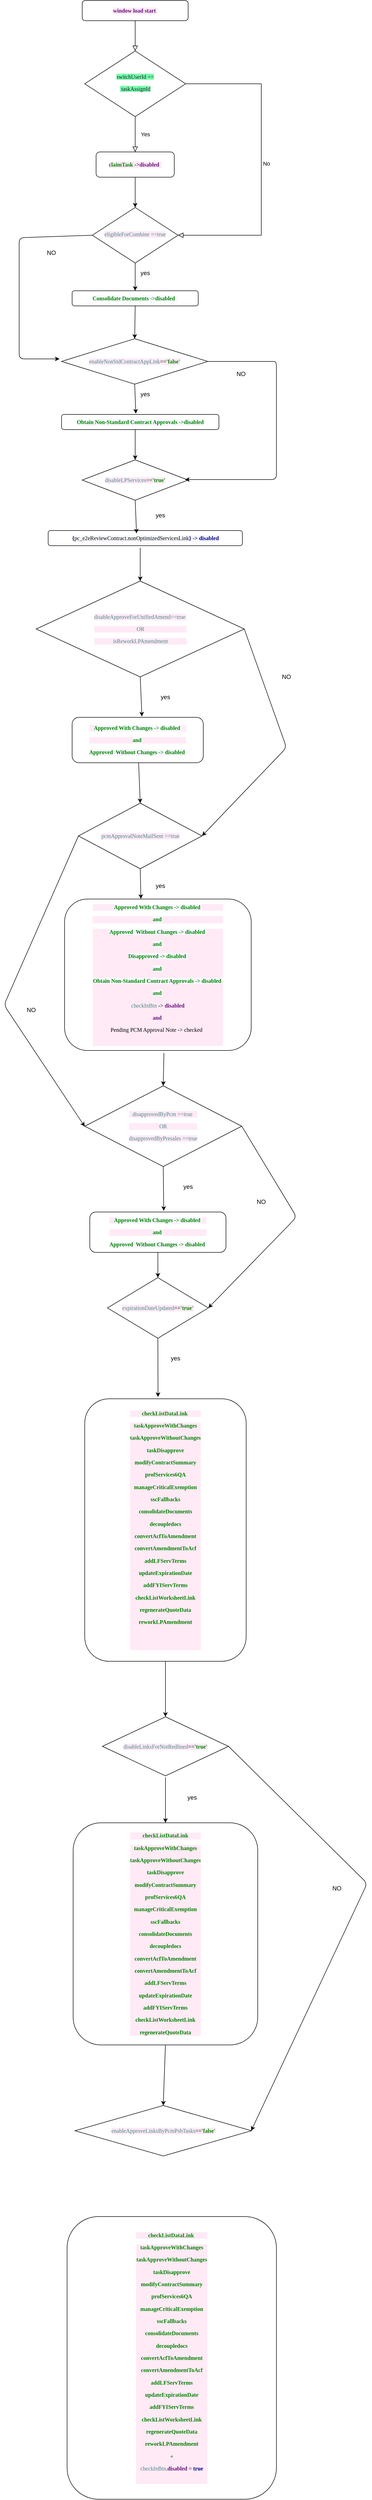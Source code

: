 <mxfile version="12.9.7" type="github">
  <diagram id="C5RBs43oDa-KdzZeNtuy" name="Page-1">
    <mxGraphModel dx="782" dy="420" grid="1" gridSize="10" guides="1" tooltips="1" connect="1" arrows="1" fold="1" page="1" pageScale="1" pageWidth="827" pageHeight="1169" math="0" shadow="0">
      <root>
        <mxCell id="WIyWlLk6GJQsqaUBKTNV-0" />
        <mxCell id="WIyWlLk6GJQsqaUBKTNV-1" parent="WIyWlLk6GJQsqaUBKTNV-0" />
        <mxCell id="WIyWlLk6GJQsqaUBKTNV-2" value="" style="rounded=0;html=1;jettySize=auto;orthogonalLoop=1;fontSize=11;endArrow=block;endFill=0;endSize=8;strokeWidth=1;shadow=0;labelBackgroundColor=none;edgeStyle=orthogonalEdgeStyle;" parent="WIyWlLk6GJQsqaUBKTNV-1" source="WIyWlLk6GJQsqaUBKTNV-3" target="WIyWlLk6GJQsqaUBKTNV-6" edge="1">
          <mxGeometry relative="1" as="geometry" />
        </mxCell>
        <mxCell id="WIyWlLk6GJQsqaUBKTNV-3" value="&lt;pre style=&quot;font-family: &amp;#34;consolas&amp;#34; ; font-size: 8.3pt&quot;&gt;&lt;pre style=&quot;background-color: rgb(255 , 234 , 246) ; font-family: &amp;#34;consolas&amp;#34; ; font-size: 8.3pt&quot;&gt;&lt;font color=&quot;#660e7a&quot;&gt;&lt;b&gt;window load start &lt;/b&gt;&lt;/font&gt;&lt;/pre&gt;&lt;/pre&gt;" style="rounded=1;whiteSpace=wrap;html=1;fontSize=12;glass=0;strokeWidth=1;shadow=0;" parent="WIyWlLk6GJQsqaUBKTNV-1" vertex="1">
          <mxGeometry x="165" y="10" width="210" height="40" as="geometry" />
        </mxCell>
        <mxCell id="WIyWlLk6GJQsqaUBKTNV-4" value="Yes" style="rounded=0;html=1;jettySize=auto;orthogonalLoop=1;fontSize=11;endArrow=block;endFill=0;endSize=8;strokeWidth=1;shadow=0;labelBackgroundColor=none;edgeStyle=orthogonalEdgeStyle;entryX=0.5;entryY=0;entryDx=0;entryDy=0;" parent="WIyWlLk6GJQsqaUBKTNV-1" source="WIyWlLk6GJQsqaUBKTNV-6" target="WIyWlLk6GJQsqaUBKTNV-12" edge="1">
          <mxGeometry y="20" relative="1" as="geometry">
            <mxPoint as="offset" />
          </mxGeometry>
        </mxCell>
        <mxCell id="WIyWlLk6GJQsqaUBKTNV-5" value="No" style="edgeStyle=orthogonalEdgeStyle;rounded=0;html=1;jettySize=auto;orthogonalLoop=1;fontSize=11;endArrow=block;endFill=0;endSize=8;strokeWidth=1;shadow=0;labelBackgroundColor=none;entryX=1;entryY=0.5;entryDx=0;entryDy=0;" parent="WIyWlLk6GJQsqaUBKTNV-1" source="WIyWlLk6GJQsqaUBKTNV-6" target="WIyWlLk6GJQsqaUBKTNV-10" edge="1">
          <mxGeometry y="10" relative="1" as="geometry">
            <mxPoint as="offset" />
            <mxPoint x="450" y="440" as="targetPoint" />
            <Array as="points">
              <mxPoint x="520" y="175" />
              <mxPoint x="520" y="475" />
            </Array>
          </mxGeometry>
        </mxCell>
        <mxCell id="WIyWlLk6GJQsqaUBKTNV-6" value="&lt;pre style=&quot;font-family: &amp;#34;consolas&amp;#34; ; font-size: 8.3pt&quot;&gt;&lt;pre style=&quot;font-family: &amp;#34;consolas&amp;#34; ; font-size: 8.3pt&quot;&gt;&lt;span style=&quot;background-color: rgb(120 , 255 , 174)&quot;&gt;&lt;font color=&quot;#121212&quot;&gt;switchUserId ==&lt;/font&gt;&lt;/span&gt;&lt;/pre&gt;&lt;pre style=&quot;font-family: &amp;#34;consolas&amp;#34; ; font-size: 8.3pt&quot;&gt;&lt;span style=&quot;background-color: rgb(120 , 255 , 174)&quot;&gt;&lt;font color=&quot;#121212&quot;&gt; taskAssignId&lt;/font&gt;&lt;/span&gt;&lt;/pre&gt;&lt;/pre&gt;" style="rhombus;whiteSpace=wrap;html=1;shadow=0;fontFamily=Helvetica;fontSize=12;align=center;strokeWidth=1;spacing=6;spacingTop=-4;" parent="WIyWlLk6GJQsqaUBKTNV-1" vertex="1">
          <mxGeometry x="170" y="110" width="200" height="130" as="geometry" />
        </mxCell>
        <mxCell id="WIyWlLk6GJQsqaUBKTNV-10" value="&lt;pre style=&quot;background-color: rgb(255 , 234 , 246) ; font-family: &amp;#34;consolas&amp;#34; ; font-size: 8.3pt&quot;&gt;&lt;span style=&quot;color: #458383&quot;&gt;eligibleForCombine ==true&lt;/span&gt;&lt;/pre&gt;" style="rhombus;whiteSpace=wrap;html=1;shadow=0;fontFamily=Helvetica;fontSize=12;align=center;strokeWidth=1;spacing=6;spacingTop=-4;" parent="WIyWlLk6GJQsqaUBKTNV-1" vertex="1">
          <mxGeometry x="185" y="420" width="170" height="110" as="geometry" />
        </mxCell>
        <mxCell id="WIyWlLk6GJQsqaUBKTNV-11" value="&lt;pre style=&quot;background-color: rgb(255 , 234 , 246) ; font-family: &amp;#34;consolas&amp;#34; ; font-size: 8.3pt&quot;&gt;&lt;span style=&quot;color: #008000 ; background-color: #f7faff ; font-weight: bold&quot;&gt;Consolidate Documents -&amp;gt;disabled  &lt;/span&gt;&lt;/pre&gt;" style="rounded=1;whiteSpace=wrap;html=1;fontSize=12;glass=0;strokeWidth=1;shadow=0;" parent="WIyWlLk6GJQsqaUBKTNV-1" vertex="1">
          <mxGeometry x="145" y="585" width="250" height="30" as="geometry" />
        </mxCell>
        <mxCell id="WIyWlLk6GJQsqaUBKTNV-12" value="&lt;pre style=&quot;background-color: rgb(255 , 234 , 246) ; font-family: &amp;#34;consolas&amp;#34; ; font-size: 8.3pt&quot;&gt;&lt;span style=&quot;color: #008000 ; font-weight: bold&quot;&gt;claimTask&lt;/span&gt; -&amp;gt;&lt;span style=&quot;color: #660e7a ; font-weight: bold&quot;&gt;disabled  &lt;/span&gt;&lt;/pre&gt;" style="rounded=1;whiteSpace=wrap;html=1;fontSize=12;glass=0;strokeWidth=1;shadow=0;" parent="WIyWlLk6GJQsqaUBKTNV-1" vertex="1">
          <mxGeometry x="192.5" y="310" width="155" height="50" as="geometry" />
        </mxCell>
        <mxCell id="CH6t3w1Jz2HbYPV2xJsC-0" value="" style="endArrow=classic;html=1;exitX=0.5;exitY=1;exitDx=0;exitDy=0;" parent="WIyWlLk6GJQsqaUBKTNV-1" source="WIyWlLk6GJQsqaUBKTNV-12" target="WIyWlLk6GJQsqaUBKTNV-10" edge="1">
          <mxGeometry width="50" height="50" relative="1" as="geometry">
            <mxPoint x="370" y="290" as="sourcePoint" />
            <mxPoint x="420" y="240" as="targetPoint" />
          </mxGeometry>
        </mxCell>
        <mxCell id="CH6t3w1Jz2HbYPV2xJsC-6" value="" style="endArrow=classic;html=1;exitX=0.5;exitY=1;exitDx=0;exitDy=0;entryX=0.5;entryY=0;entryDx=0;entryDy=0;" parent="WIyWlLk6GJQsqaUBKTNV-1" source="WIyWlLk6GJQsqaUBKTNV-10" target="WIyWlLk6GJQsqaUBKTNV-11" edge="1">
          <mxGeometry width="50" height="50" relative="1" as="geometry">
            <mxPoint x="370" y="590" as="sourcePoint" />
            <mxPoint x="280" y="580" as="targetPoint" />
          </mxGeometry>
        </mxCell>
        <mxCell id="CH6t3w1Jz2HbYPV2xJsC-7" value="yes" style="text;html=1;strokeColor=none;fillColor=none;align=center;verticalAlign=middle;whiteSpace=wrap;rounded=0;" parent="WIyWlLk6GJQsqaUBKTNV-1" vertex="1">
          <mxGeometry x="270" y="540" width="40" height="20" as="geometry" />
        </mxCell>
        <mxCell id="CH6t3w1Jz2HbYPV2xJsC-8" value="&lt;pre style=&quot;background-color: rgb(255 , 234 , 246) ; font-family: &amp;#34;consolas&amp;#34; ; font-size: 8.3pt&quot;&gt;&lt;span style=&quot;color: #458383&quot;&gt;enableNonStdContractAppLink&lt;/span&gt;==&lt;span style=&quot;color: #008000 ; font-weight: bold&quot;&gt;&#39;false&#39;&lt;/span&gt;&lt;/pre&gt;" style="rhombus;whiteSpace=wrap;html=1;" parent="WIyWlLk6GJQsqaUBKTNV-1" vertex="1">
          <mxGeometry x="124" y="680" width="290" height="90" as="geometry" />
        </mxCell>
        <mxCell id="CH6t3w1Jz2HbYPV2xJsC-10" value="" style="endArrow=classic;html=1;entryX=0.5;entryY=0;entryDx=0;entryDy=0;exitX=0.5;exitY=1;exitDx=0;exitDy=0;" parent="WIyWlLk6GJQsqaUBKTNV-1" source="WIyWlLk6GJQsqaUBKTNV-11" target="CH6t3w1Jz2HbYPV2xJsC-8" edge="1">
          <mxGeometry width="50" height="50" relative="1" as="geometry">
            <mxPoint x="280" y="620" as="sourcePoint" />
            <mxPoint x="420" y="540" as="targetPoint" />
          </mxGeometry>
        </mxCell>
        <mxCell id="CH6t3w1Jz2HbYPV2xJsC-11" value="" style="endArrow=classic;html=1;exitX=0;exitY=0.5;exitDx=0;exitDy=0;" parent="WIyWlLk6GJQsqaUBKTNV-1" source="WIyWlLk6GJQsqaUBKTNV-10" edge="1">
          <mxGeometry width="50" height="50" relative="1" as="geometry">
            <mxPoint x="370" y="590" as="sourcePoint" />
            <mxPoint x="120" y="720" as="targetPoint" />
            <Array as="points">
              <mxPoint x="40" y="480" />
              <mxPoint x="40" y="560" />
              <mxPoint x="40" y="720" />
            </Array>
          </mxGeometry>
        </mxCell>
        <mxCell id="CH6t3w1Jz2HbYPV2xJsC-14" value="NO" style="text;html=1;strokeColor=none;fillColor=none;align=center;verticalAlign=middle;whiteSpace=wrap;rounded=0;" parent="WIyWlLk6GJQsqaUBKTNV-1" vertex="1">
          <mxGeometry x="84" y="500" width="40" height="20" as="geometry" />
        </mxCell>
        <mxCell id="CH6t3w1Jz2HbYPV2xJsC-17" value="" style="endArrow=classic;html=1;exitX=0.5;exitY=1;exitDx=0;exitDy=0;entryX=0.472;entryY=-0.056;entryDx=0;entryDy=0;entryPerimeter=0;" parent="WIyWlLk6GJQsqaUBKTNV-1" source="CH6t3w1Jz2HbYPV2xJsC-8" target="CH6t3w1Jz2HbYPV2xJsC-16" edge="1">
          <mxGeometry width="50" height="50" relative="1" as="geometry">
            <mxPoint x="190" y="790" as="sourcePoint" />
            <mxPoint x="240" y="740" as="targetPoint" />
          </mxGeometry>
        </mxCell>
        <mxCell id="CH6t3w1Jz2HbYPV2xJsC-18" value="yes" style="text;html=1;strokeColor=none;fillColor=none;align=center;verticalAlign=middle;whiteSpace=wrap;rounded=0;" parent="WIyWlLk6GJQsqaUBKTNV-1" vertex="1">
          <mxGeometry x="270" y="780" width="40" height="20" as="geometry" />
        </mxCell>
        <mxCell id="CH6t3w1Jz2HbYPV2xJsC-19" value="&lt;pre style=&quot;background-color: rgb(255 , 234 , 246) ; font-family: &amp;#34;consolas&amp;#34; ; font-size: 8.3pt&quot;&gt;&lt;pre style=&quot;font-family: &amp;#34;consolas&amp;#34; ; font-size: 8.3pt&quot;&gt;&lt;span style=&quot;color: #458383&quot;&gt;disableLPServices&lt;/span&gt;==&lt;span style=&quot;color: #008000 ; font-weight: bold&quot;&gt;&#39;true&#39;&lt;/span&gt;&lt;/pre&gt;&lt;/pre&gt;" style="rhombus;whiteSpace=wrap;html=1;" parent="WIyWlLk6GJQsqaUBKTNV-1" vertex="1">
          <mxGeometry x="165" y="920" width="210" height="80" as="geometry" />
        </mxCell>
        <mxCell id="CH6t3w1Jz2HbYPV2xJsC-20" value="" style="endArrow=classic;html=1;entryX=0.5;entryY=0;entryDx=0;entryDy=0;" parent="WIyWlLk6GJQsqaUBKTNV-1" target="CH6t3w1Jz2HbYPV2xJsC-19" edge="1">
          <mxGeometry width="50" height="50" relative="1" as="geometry">
            <mxPoint x="270" y="850" as="sourcePoint" />
            <mxPoint x="240" y="840" as="targetPoint" />
          </mxGeometry>
        </mxCell>
        <mxCell id="CH6t3w1Jz2HbYPV2xJsC-16" value="&lt;pre style=&quot;background-color: rgb(255 , 234 , 246) ; font-family: &amp;#34;consolas&amp;#34; ; font-size: 8.3pt&quot;&gt;&lt;span style=&quot;color: #008000 ; background-color: #f7faff ; font-weight: bold&quot;&gt;Obtain Non-Standard Contract Approvals -&amp;gt;disabled&lt;/span&gt;&lt;/pre&gt;" style="rounded=1;whiteSpace=wrap;html=1;" parent="WIyWlLk6GJQsqaUBKTNV-1" vertex="1">
          <mxGeometry x="124" y="830" width="312" height="30" as="geometry" />
        </mxCell>
        <mxCell id="CH6t3w1Jz2HbYPV2xJsC-22" value="" style="endArrow=classic;html=1;exitX=1;exitY=0.5;exitDx=0;exitDy=0;entryX=0.97;entryY=0.487;entryDx=0;entryDy=0;entryPerimeter=0;" parent="WIyWlLk6GJQsqaUBKTNV-1" source="CH6t3w1Jz2HbYPV2xJsC-8" target="CH6t3w1Jz2HbYPV2xJsC-19" edge="1">
          <mxGeometry width="50" height="50" relative="1" as="geometry">
            <mxPoint x="414" y="725" as="sourcePoint" />
            <mxPoint x="380" y="960" as="targetPoint" />
            <Array as="points">
              <mxPoint x="530" y="725" />
              <mxPoint x="550" y="725" />
              <mxPoint x="550" y="959" />
            </Array>
          </mxGeometry>
        </mxCell>
        <mxCell id="CH6t3w1Jz2HbYPV2xJsC-23" value="NO" style="text;html=1;strokeColor=none;fillColor=none;align=center;verticalAlign=middle;whiteSpace=wrap;rounded=0;" parent="WIyWlLk6GJQsqaUBKTNV-1" vertex="1">
          <mxGeometry x="460" y="740" width="40" height="20" as="geometry" />
        </mxCell>
        <mxCell id="CH6t3w1Jz2HbYPV2xJsC-24" value="&lt;pre style=&quot;background-color: rgb(255 , 234 , 246) ; font-family: &amp;#34;consolas&amp;#34; ; font-size: 8.3pt&quot;&gt;&lt;span style=&quot;color: #000080 ; background-color: #f7faff ; font-weight: bold&quot;&gt;{&lt;/span&gt;&lt;span style=&quot;background-color: #f7faff&quot;&gt;pc_e2eReviewContract.nonOptimizedServicesLink&lt;/span&gt;&lt;span style=&quot;color: #000080 ; background-color: #f7faff ; font-weight: bold&quot;&gt;} -&amp;gt; disabled&lt;/span&gt;&lt;/pre&gt;" style="rounded=1;whiteSpace=wrap;html=1;" parent="WIyWlLk6GJQsqaUBKTNV-1" vertex="1">
          <mxGeometry x="97.5" y="1060" width="385" height="30" as="geometry" />
        </mxCell>
        <mxCell id="CH6t3w1Jz2HbYPV2xJsC-25" value="" style="endArrow=classic;html=1;exitX=0.5;exitY=1;exitDx=0;exitDy=0;entryX=0.455;entryY=0.189;entryDx=0;entryDy=0;entryPerimeter=0;" parent="WIyWlLk6GJQsqaUBKTNV-1" source="CH6t3w1Jz2HbYPV2xJsC-19" target="CH6t3w1Jz2HbYPV2xJsC-24" edge="1">
          <mxGeometry width="50" height="50" relative="1" as="geometry">
            <mxPoint x="190" y="1200" as="sourcePoint" />
            <mxPoint x="240" y="1150" as="targetPoint" />
          </mxGeometry>
        </mxCell>
        <mxCell id="CH6t3w1Jz2HbYPV2xJsC-26" value="yes" style="text;html=1;strokeColor=none;fillColor=none;align=center;verticalAlign=middle;whiteSpace=wrap;rounded=0;" parent="WIyWlLk6GJQsqaUBKTNV-1" vertex="1">
          <mxGeometry x="300" y="1020" width="40" height="20" as="geometry" />
        </mxCell>
        <mxCell id="CH6t3w1Jz2HbYPV2xJsC-27" value="&lt;pre style=&quot;background-color: rgb(255 , 234 , 246) ; font-family: &amp;#34;consolas&amp;#34; ; font-size: 8.3pt&quot;&gt;&lt;span style=&quot;color: #458383&quot;&gt;disableApproveForUnifiedAmend==true &lt;/span&gt;&lt;/pre&gt;&lt;pre style=&quot;background-color: rgb(255 , 234 , 246) ; font-family: &amp;#34;consolas&amp;#34; ; font-size: 8.3pt&quot;&gt;&lt;font color=&quot;#458383&quot;&gt;OR&lt;/font&gt;&lt;/pre&gt;&lt;pre style=&quot;background-color: rgb(255 , 234 , 246) ; font-family: &amp;#34;consolas&amp;#34; ; font-size: 8.3pt&quot;&gt;&lt;pre style=&quot;font-family: &amp;#34;consolas&amp;#34; ; font-size: 8.3pt&quot;&gt;&lt;span style=&quot;color: #458383&quot;&gt;isReworkLPAmendment&lt;/span&gt;&lt;/pre&gt;&lt;/pre&gt;" style="rhombus;whiteSpace=wrap;html=1;" parent="WIyWlLk6GJQsqaUBKTNV-1" vertex="1">
          <mxGeometry x="73.75" y="1160" width="412.5" height="190" as="geometry" />
        </mxCell>
        <mxCell id="CH6t3w1Jz2HbYPV2xJsC-28" value="" style="endArrow=classic;html=1;" parent="WIyWlLk6GJQsqaUBKTNV-1" edge="1">
          <mxGeometry width="50" height="50" relative="1" as="geometry">
            <mxPoint x="280" y="1094" as="sourcePoint" />
            <mxPoint x="280" y="1160" as="targetPoint" />
          </mxGeometry>
        </mxCell>
        <mxCell id="CH6t3w1Jz2HbYPV2xJsC-29" value="&lt;pre style=&quot;background-color: rgb(255 , 234 , 246) ; font-family: &amp;#34;consolas&amp;#34; ; font-size: 8.3pt&quot;&gt;&lt;span style=&quot;color: #008000 ; background-color: #f7faff ; font-weight: bold&quot;&gt;Approved With Changes -&amp;gt; disabled &lt;/span&gt;&lt;/pre&gt;&lt;pre style=&quot;background-color: rgb(255 , 234 , 246) ; font-family: &amp;#34;consolas&amp;#34; ; font-size: 8.3pt&quot;&gt;&lt;span style=&quot;color: #008000 ; background-color: #f7faff ; font-weight: bold&quot;&gt;and &lt;/span&gt;&lt;/pre&gt;&lt;pre style=&quot;background-color: rgb(255 , 234 , 246) ; font-family: &amp;#34;consolas&amp;#34; ; font-size: 8.3pt&quot;&gt;&lt;pre style=&quot;font-family: &amp;#34;consolas&amp;#34; ; font-size: 8.3pt&quot;&gt;&lt;span style=&quot;color: #008000 ; background-color: #f7faff ; font-weight: bold&quot;&gt;Approved  Without Changes -&amp;gt; disabled &lt;/span&gt;&lt;/pre&gt;&lt;/pre&gt;" style="rounded=1;whiteSpace=wrap;html=1;" parent="WIyWlLk6GJQsqaUBKTNV-1" vertex="1">
          <mxGeometry x="145" y="1430" width="260" height="90" as="geometry" />
        </mxCell>
        <mxCell id="CH6t3w1Jz2HbYPV2xJsC-30" value="" style="endArrow=classic;html=1;exitX=0.5;exitY=1;exitDx=0;exitDy=0;entryX=0.532;entryY=-0.019;entryDx=0;entryDy=0;entryPerimeter=0;" parent="WIyWlLk6GJQsqaUBKTNV-1" source="CH6t3w1Jz2HbYPV2xJsC-27" target="CH6t3w1Jz2HbYPV2xJsC-29" edge="1">
          <mxGeometry width="50" height="50" relative="1" as="geometry">
            <mxPoint x="190" y="1430" as="sourcePoint" />
            <mxPoint x="280" y="1417" as="targetPoint" />
          </mxGeometry>
        </mxCell>
        <mxCell id="CH6t3w1Jz2HbYPV2xJsC-31" value="&lt;pre style=&quot;background-color: rgb(255 , 234 , 246) ; font-family: &amp;#34;consolas&amp;#34; ; font-size: 8.3pt&quot;&gt;&lt;span style=&quot;color: #458383&quot;&gt;pcmApprovalNoteMailSent ==true&lt;/span&gt;&lt;/pre&gt;" style="rhombus;whiteSpace=wrap;html=1;" parent="WIyWlLk6GJQsqaUBKTNV-1" vertex="1">
          <mxGeometry x="157.5" y="1600" width="245" height="130" as="geometry" />
        </mxCell>
        <mxCell id="CH6t3w1Jz2HbYPV2xJsC-34" value="" style="endArrow=classic;html=1;entryX=0.5;entryY=0;entryDx=0;entryDy=0;" parent="WIyWlLk6GJQsqaUBKTNV-1" source="CH6t3w1Jz2HbYPV2xJsC-29" target="CH6t3w1Jz2HbYPV2xJsC-31" edge="1">
          <mxGeometry width="50" height="50" relative="1" as="geometry">
            <mxPoint x="190" y="1600" as="sourcePoint" />
            <mxPoint x="240" y="1550" as="targetPoint" />
          </mxGeometry>
        </mxCell>
        <mxCell id="CH6t3w1Jz2HbYPV2xJsC-35" value="&lt;pre style=&quot;background-color: rgb(255 , 234 , 246) ; font-family: &amp;#34;consolas&amp;#34; ; font-size: 8.3pt&quot;&gt;&lt;span style=&quot;color: rgb(0 , 128 , 0) ; background-color: rgb(247 , 250 , 255) ; font-weight: bold&quot;&gt;Approved With Changes -&amp;gt; disabled &lt;/span&gt;&lt;/pre&gt;&lt;pre style=&quot;background-color: rgb(255 , 234 , 246) ; font-family: &amp;#34;consolas&amp;#34; ; font-size: 8.3pt&quot;&gt;&lt;span style=&quot;color: rgb(0 , 128 , 0) ; background-color: rgb(247 , 250 , 255) ; font-weight: bold&quot;&gt;and &lt;/span&gt;&lt;/pre&gt;&lt;pre style=&quot;background-color: rgb(255 , 234 , 246) ; font-family: &amp;#34;consolas&amp;#34; ; font-size: 8.3pt&quot;&gt;&lt;pre style=&quot;font-family: &amp;#34;consolas&amp;#34; ; font-size: 8.3pt&quot;&gt;&lt;span style=&quot;color: rgb(0 , 128 , 0) ; background-color: rgb(247 , 250 , 255) ; font-weight: bold&quot;&gt;Approved  Without Changes -&amp;gt; disabled &lt;/span&gt;&lt;/pre&gt;&lt;pre style=&quot;font-family: &amp;#34;consolas&amp;#34; ; font-size: 8.3pt&quot;&gt;&lt;span style=&quot;color: rgb(0 , 128 , 0) ; background-color: rgb(247 , 250 , 255) ; font-weight: bold&quot;&gt;and &lt;/span&gt;&lt;/pre&gt;&lt;pre style=&quot;font-family: &amp;#34;consolas&amp;#34; ; font-size: 8.3pt&quot;&gt;&lt;pre style=&quot;font-family: &amp;#34;consolas&amp;#34; ; font-size: 8.3pt&quot;&gt;&lt;span style=&quot;color: #008000 ; background-color: #f7faff ; font-weight: bold&quot;&gt;Disapproved -&amp;gt; disabled &lt;/span&gt;&lt;/pre&gt;&lt;pre style=&quot;font-family: &amp;#34;consolas&amp;#34; ; font-size: 8.3pt&quot;&gt;&lt;span style=&quot;color: #008000 ; background-color: #f7faff ; font-weight: bold&quot;&gt;and &lt;/span&gt;&lt;/pre&gt;&lt;pre style=&quot;font-family: &amp;#34;consolas&amp;#34; ; font-size: 8.3pt&quot;&gt;&lt;span style=&quot;color: #008000 ; background-color: #f7faff ; font-weight: bold&quot;&gt;Obtain Non-Standard Contract Approvals -&amp;gt; disabled &lt;/span&gt;&lt;/pre&gt;&lt;pre style=&quot;font-family: &amp;#34;consolas&amp;#34; ; font-size: 8.3pt&quot;&gt;&lt;span style=&quot;color: #008000 ; background-color: #f7faff ; font-weight: bold&quot;&gt;and &lt;/span&gt;&lt;/pre&gt;&lt;pre style=&quot;font-family: &amp;#34;consolas&amp;#34; ; font-size: 8.3pt&quot;&gt;&lt;span style=&quot;color: #458383&quot;&gt;checkInBtn&lt;/span&gt; -&amp;gt; &lt;span style=&quot;color: #660e7a ; font-weight: bold&quot;&gt;disabled&lt;/span&gt;&lt;/pre&gt;&lt;pre style=&quot;font-family: &amp;#34;consolas&amp;#34; ; font-size: 8.3pt&quot;&gt;&lt;span style=&quot;color: #660e7a ; font-weight: bold&quot;&gt;and &lt;/span&gt;&lt;/pre&gt;&lt;pre style=&quot;font-family: &amp;#34;consolas&amp;#34; ; font-size: 8.3pt&quot;&gt;Pending PCM Approval Note -&amp;gt; checked &lt;span style=&quot;color: #660e7a ; font-weight: bold&quot;&gt; &lt;/span&gt;&lt;/pre&gt;&lt;/pre&gt;&lt;pre style=&quot;font-family: &amp;#34;consolas&amp;#34; ; font-size: 8.3pt&quot;&gt;&lt;span style=&quot;color: rgb(0 , 128 , 0) ; background-color: rgb(247 , 250 , 255) ; font-weight: bold&quot;&gt;&lt;br&gt;&lt;/span&gt;&lt;/pre&gt;&lt;/pre&gt;" style="rounded=1;whiteSpace=wrap;html=1;" parent="WIyWlLk6GJQsqaUBKTNV-1" vertex="1">
          <mxGeometry x="130" y="1790" width="370" height="300" as="geometry" />
        </mxCell>
        <mxCell id="CH6t3w1Jz2HbYPV2xJsC-36" value="yes" style="text;html=1;strokeColor=none;fillColor=none;align=center;verticalAlign=middle;whiteSpace=wrap;rounded=0;" parent="WIyWlLk6GJQsqaUBKTNV-1" vertex="1">
          <mxGeometry x="310" y="1380" width="40" height="20" as="geometry" />
        </mxCell>
        <mxCell id="CH6t3w1Jz2HbYPV2xJsC-37" value="" style="endArrow=classic;html=1;exitX=1;exitY=0.5;exitDx=0;exitDy=0;entryX=1;entryY=0.5;entryDx=0;entryDy=0;" parent="WIyWlLk6GJQsqaUBKTNV-1" source="CH6t3w1Jz2HbYPV2xJsC-27" target="CH6t3w1Jz2HbYPV2xJsC-31" edge="1">
          <mxGeometry width="50" height="50" relative="1" as="geometry">
            <mxPoint x="190" y="1400" as="sourcePoint" />
            <mxPoint x="550" y="1613.333" as="targetPoint" />
            <Array as="points">
              <mxPoint x="570" y="1490" />
            </Array>
          </mxGeometry>
        </mxCell>
        <mxCell id="CH6t3w1Jz2HbYPV2xJsC-38" value="NO" style="text;html=1;strokeColor=none;fillColor=none;align=center;verticalAlign=middle;whiteSpace=wrap;rounded=0;" parent="WIyWlLk6GJQsqaUBKTNV-1" vertex="1">
          <mxGeometry x="550" y="1340" width="40" height="20" as="geometry" />
        </mxCell>
        <mxCell id="CH6t3w1Jz2HbYPV2xJsC-41" value="&lt;pre style=&quot;background-color: rgb(255 , 234 , 246) ; font-family: &amp;#34;consolas&amp;#34; ; font-size: 8.3pt&quot;&gt;&lt;span style=&quot;color: #458383&quot;&gt;disapprovedByPcm ==true &lt;/span&gt;&lt;/pre&gt;&lt;pre style=&quot;background-color: rgb(255 , 234 , 246) ; font-family: &amp;#34;consolas&amp;#34; ; font-size: 8.3pt&quot;&gt;&lt;span style=&quot;color: #458383&quot;&gt;OR&lt;/span&gt;&lt;/pre&gt;&lt;pre style=&quot;background-color: rgb(255 , 234 , 246) ; font-family: &amp;#34;consolas&amp;#34; ; font-size: 8.3pt&quot;&gt;&lt;span style=&quot;color: rgb(69 , 131 , 131) ; font-size: 8.3pt ; white-space: normal&quot;&gt;&lt;/span&gt;&lt;pre style=&quot;font-family: &amp;#34;consolas&amp;#34; ; font-size: 8.3pt&quot;&gt;&lt;span style=&quot;color: #458383&quot;&gt;disapprovedByPresales ==true&lt;/span&gt;&lt;/pre&gt;&lt;/pre&gt;" style="rhombus;whiteSpace=wrap;html=1;" parent="WIyWlLk6GJQsqaUBKTNV-1" vertex="1">
          <mxGeometry x="170" y="2160" width="311.25" height="160" as="geometry" />
        </mxCell>
        <mxCell id="CH6t3w1Jz2HbYPV2xJsC-42" value="" style="endArrow=classic;html=1;exitX=0.5;exitY=1;exitDx=0;exitDy=0;entryX=0.409;entryY=-0.001;entryDx=0;entryDy=0;entryPerimeter=0;" parent="WIyWlLk6GJQsqaUBKTNV-1" source="CH6t3w1Jz2HbYPV2xJsC-31" target="CH6t3w1Jz2HbYPV2xJsC-35" edge="1">
          <mxGeometry width="50" height="50" relative="1" as="geometry">
            <mxPoint x="240" y="1780" as="sourcePoint" />
            <mxPoint x="290" y="1730" as="targetPoint" />
          </mxGeometry>
        </mxCell>
        <mxCell id="CH6t3w1Jz2HbYPV2xJsC-43" value="yes" style="text;html=1;strokeColor=none;fillColor=none;align=center;verticalAlign=middle;whiteSpace=wrap;rounded=0;" parent="WIyWlLk6GJQsqaUBKTNV-1" vertex="1">
          <mxGeometry x="300" y="1754" width="40" height="20" as="geometry" />
        </mxCell>
        <mxCell id="CH6t3w1Jz2HbYPV2xJsC-44" value="" style="endArrow=classic;html=1;entryX=0.5;entryY=0;entryDx=0;entryDy=0;" parent="WIyWlLk6GJQsqaUBKTNV-1" target="CH6t3w1Jz2HbYPV2xJsC-41" edge="1">
          <mxGeometry width="50" height="50" relative="1" as="geometry">
            <mxPoint x="327" y="2095" as="sourcePoint" />
            <mxPoint x="360" y="2100" as="targetPoint" />
          </mxGeometry>
        </mxCell>
        <mxCell id="CH6t3w1Jz2HbYPV2xJsC-45" value="" style="endArrow=classic;html=1;exitX=0;exitY=0.5;exitDx=0;exitDy=0;" parent="WIyWlLk6GJQsqaUBKTNV-1" source="CH6t3w1Jz2HbYPV2xJsC-31" edge="1">
          <mxGeometry width="50" height="50" relative="1" as="geometry">
            <mxPoint x="190" y="1770" as="sourcePoint" />
            <mxPoint x="170" y="2240.667" as="targetPoint" />
            <Array as="points">
              <mxPoint x="10" y="2000" />
            </Array>
          </mxGeometry>
        </mxCell>
        <mxCell id="CH6t3w1Jz2HbYPV2xJsC-46" value="NO" style="text;html=1;strokeColor=none;fillColor=none;align=center;verticalAlign=middle;whiteSpace=wrap;rounded=0;" parent="WIyWlLk6GJQsqaUBKTNV-1" vertex="1">
          <mxGeometry x="44" y="2000" width="40" height="20" as="geometry" />
        </mxCell>
        <mxCell id="CH6t3w1Jz2HbYPV2xJsC-47" value="&lt;pre style=&quot;background-color: rgb(255 , 234 , 246) ; font-family: &amp;#34;consolas&amp;#34; ; font-size: 8.3pt&quot;&gt;&lt;span style=&quot;color: rgb(0 , 128 , 0) ; background-color: rgb(247 , 250 , 255) ; font-weight: bold&quot;&gt;Approved With Changes -&amp;gt; disabled &lt;/span&gt;&lt;/pre&gt;&lt;pre style=&quot;background-color: rgb(255 , 234 , 246) ; font-family: &amp;#34;consolas&amp;#34; ; font-size: 8.3pt&quot;&gt;&lt;span style=&quot;color: rgb(0 , 128 , 0) ; background-color: rgb(247 , 250 , 255) ; font-weight: bold&quot;&gt;and &lt;/span&gt;&lt;/pre&gt;&lt;pre style=&quot;background-color: rgb(255 , 234 , 246) ; font-family: &amp;#34;consolas&amp;#34; ; font-size: 8.3pt&quot;&gt;&lt;pre style=&quot;font-family: &amp;#34;consolas&amp;#34; ; font-size: 8.3pt&quot;&gt;&lt;span style=&quot;color: rgb(0 , 128 , 0) ; background-color: rgb(247 , 250 , 255) ; font-weight: bold&quot;&gt;Approved  Without Changes -&amp;gt; disabled &lt;/span&gt;&lt;/pre&gt;&lt;/pre&gt;" style="rounded=1;whiteSpace=wrap;html=1;" parent="WIyWlLk6GJQsqaUBKTNV-1" vertex="1">
          <mxGeometry x="180" y="2410" width="270" height="80" as="geometry" />
        </mxCell>
        <mxCell id="CH6t3w1Jz2HbYPV2xJsC-48" value="" style="endArrow=classic;html=1;entryX=0.543;entryY=-0.029;entryDx=0;entryDy=0;entryPerimeter=0;exitX=0.5;exitY=1;exitDx=0;exitDy=0;" parent="WIyWlLk6GJQsqaUBKTNV-1" source="CH6t3w1Jz2HbYPV2xJsC-41" target="CH6t3w1Jz2HbYPV2xJsC-47" edge="1">
          <mxGeometry width="50" height="50" relative="1" as="geometry">
            <mxPoint x="280" y="2390" as="sourcePoint" />
            <mxPoint x="330" y="2340" as="targetPoint" />
          </mxGeometry>
        </mxCell>
        <mxCell id="CH6t3w1Jz2HbYPV2xJsC-49" value="yes" style="text;html=1;strokeColor=none;fillColor=none;align=center;verticalAlign=middle;whiteSpace=wrap;rounded=0;" parent="WIyWlLk6GJQsqaUBKTNV-1" vertex="1">
          <mxGeometry x="355" y="2350" width="40" height="20" as="geometry" />
        </mxCell>
        <mxCell id="CH6t3w1Jz2HbYPV2xJsC-50" value="&lt;pre style=&quot;background-color: rgb(255 , 234 , 246) ; font-family: &amp;#34;consolas&amp;#34; ; font-size: 8.3pt&quot;&gt;&lt;span style=&quot;color: #458383&quot;&gt;expirationDateUpdated&lt;/span&gt;==&lt;span style=&quot;color: #008000 ; font-weight: bold&quot;&gt;&#39;true&#39;&lt;/span&gt;&lt;/pre&gt;" style="rhombus;whiteSpace=wrap;html=1;" parent="WIyWlLk6GJQsqaUBKTNV-1" vertex="1">
          <mxGeometry x="215" y="2540" width="200" height="120" as="geometry" />
        </mxCell>
        <mxCell id="CH6t3w1Jz2HbYPV2xJsC-51" value="" style="endArrow=classic;html=1;exitX=0.5;exitY=1;exitDx=0;exitDy=0;" parent="WIyWlLk6GJQsqaUBKTNV-1" source="CH6t3w1Jz2HbYPV2xJsC-47" target="CH6t3w1Jz2HbYPV2xJsC-50" edge="1">
          <mxGeometry width="50" height="50" relative="1" as="geometry">
            <mxPoint x="190" y="2530" as="sourcePoint" />
            <mxPoint x="240" y="2480" as="targetPoint" />
          </mxGeometry>
        </mxCell>
        <mxCell id="CH6t3w1Jz2HbYPV2xJsC-52" value="" style="endArrow=classic;html=1;exitX=1;exitY=0.5;exitDx=0;exitDy=0;entryX=1;entryY=0.5;entryDx=0;entryDy=0;" parent="WIyWlLk6GJQsqaUBKTNV-1" source="CH6t3w1Jz2HbYPV2xJsC-41" target="CH6t3w1Jz2HbYPV2xJsC-50" edge="1">
          <mxGeometry width="50" height="50" relative="1" as="geometry">
            <mxPoint x="500" y="2470" as="sourcePoint" />
            <mxPoint x="550" y="2420" as="targetPoint" />
            <Array as="points">
              <mxPoint x="590" y="2420" />
            </Array>
          </mxGeometry>
        </mxCell>
        <mxCell id="CH6t3w1Jz2HbYPV2xJsC-54" value="NO" style="text;html=1;strokeColor=none;fillColor=none;align=center;verticalAlign=middle;whiteSpace=wrap;rounded=0;" parent="WIyWlLk6GJQsqaUBKTNV-1" vertex="1">
          <mxGeometry x="500" y="2380" width="40" height="20" as="geometry" />
        </mxCell>
        <mxCell id="nzTa66tJSTVvofhF2rg6-0" value="&lt;pre style=&quot;background-color: rgb(255 , 234 , 246) ; font-family: &amp;#34;consolas&amp;#34; ; font-size: 8.3pt&quot;&gt;&lt;span style=&quot;color: #008000 ; font-weight: bold&quot;&gt;checkListDataLink &lt;/span&gt;&lt;/pre&gt;&lt;pre style=&quot;background-color: rgb(255 , 234 , 246) ; font-family: &amp;#34;consolas&amp;#34; ; font-size: 8.3pt&quot;&gt;&lt;pre style=&quot;font-family: &amp;#34;consolas&amp;#34; ; font-size: 8.3pt&quot;&gt;&lt;span style=&quot;color: #008000 ; font-weight: bold&quot;&gt;taskApproveWithChanges&lt;/span&gt;&lt;/pre&gt;&lt;pre style=&quot;font-family: &amp;#34;consolas&amp;#34; ; font-size: 8.3pt&quot;&gt;&lt;pre style=&quot;font-family: &amp;#34;consolas&amp;#34; ; font-size: 8.3pt&quot;&gt;&lt;span style=&quot;color: #008000 ; font-weight: bold&quot;&gt;taskApproveWithoutChanges&lt;/span&gt;&lt;/pre&gt;&lt;pre style=&quot;font-family: &amp;#34;consolas&amp;#34; ; font-size: 8.3pt&quot;&gt;&lt;span style=&quot;color: #008000 ; font-weight: bold&quot;&gt;taskDisapprove&lt;/span&gt;&lt;/pre&gt;&lt;pre style=&quot;font-family: &amp;#34;consolas&amp;#34; ; font-size: 8.3pt&quot;&gt;&lt;span style=&quot;color: #008000 ; font-weight: bold&quot;&gt;modifyContractSummary&lt;/span&gt;&lt;/pre&gt;&lt;pre style=&quot;font-family: &amp;#34;consolas&amp;#34; ; font-size: 8.3pt&quot;&gt;&lt;span style=&quot;color: #008000 ; font-weight: bold&quot;&gt;profServices6QA&lt;/span&gt;&lt;/pre&gt;&lt;pre style=&quot;font-family: &amp;#34;consolas&amp;#34; ; font-size: 8.3pt&quot;&gt;&lt;span style=&quot;color: #008000 ; font-weight: bold&quot;&gt;manageCriticalExemption&lt;/span&gt;&lt;/pre&gt;&lt;pre style=&quot;font-family: &amp;#34;consolas&amp;#34; ; font-size: 8.3pt&quot;&gt;&lt;span style=&quot;color: #008000 ; font-weight: bold&quot;&gt;sscFallbacks&lt;/span&gt;&lt;/pre&gt;&lt;pre style=&quot;font-family: &amp;#34;consolas&amp;#34; ; font-size: 8.3pt&quot;&gt;&lt;span style=&quot;color: #008000 ; font-weight: bold&quot;&gt;consolidateDocuments&lt;/span&gt;&lt;/pre&gt;&lt;pre style=&quot;font-family: &amp;#34;consolas&amp;#34; ; font-size: 8.3pt&quot;&gt;&lt;span style=&quot;color: #008000 ; font-weight: bold&quot;&gt;decoupledocs&lt;/span&gt;&lt;/pre&gt;&lt;pre style=&quot;font-family: &amp;#34;consolas&amp;#34; ; font-size: 8.3pt&quot;&gt;&lt;span style=&quot;color: #008000 ; font-weight: bold&quot;&gt;convertAcfToAmendment&lt;/span&gt;&lt;/pre&gt;&lt;pre style=&quot;font-family: &amp;#34;consolas&amp;#34; ; font-size: 8.3pt&quot;&gt;&lt;span style=&quot;color: #008000 ; font-weight: bold&quot;&gt;convertAmendmentToAcf&lt;/span&gt;&lt;/pre&gt;&lt;pre style=&quot;font-family: &amp;#34;consolas&amp;#34; ; font-size: 8.3pt&quot;&gt;&lt;span style=&quot;color: #008000 ; font-weight: bold&quot;&gt;addLFServTerms&lt;/span&gt;&lt;/pre&gt;&lt;pre style=&quot;font-family: &amp;#34;consolas&amp;#34; ; font-size: 8.3pt&quot;&gt;&lt;span style=&quot;color: #008000 ; font-weight: bold&quot;&gt;updateExpirationDate&lt;/span&gt;&lt;/pre&gt;&lt;pre style=&quot;font-family: &amp;#34;consolas&amp;#34; ; font-size: 8.3pt&quot;&gt;&lt;span style=&quot;color: #008000 ; font-weight: bold&quot;&gt;addFYIServTerms&lt;/span&gt;&lt;/pre&gt;&lt;pre style=&quot;font-family: &amp;#34;consolas&amp;#34; ; font-size: 8.3pt&quot;&gt;&lt;span style=&quot;color: #008000 ; font-weight: bold&quot;&gt;checkListWorksheetLink&lt;/span&gt;&lt;/pre&gt;&lt;pre style=&quot;font-family: &amp;#34;consolas&amp;#34; ; font-size: 8.3pt&quot;&gt;&lt;span style=&quot;color: #008000 ; font-weight: bold&quot;&gt;regenerateQuoteData&lt;/span&gt;&lt;/pre&gt;&lt;pre style=&quot;font-family: &amp;#34;consolas&amp;#34; ; font-size: 8.3pt&quot;&gt;&lt;span style=&quot;color: #008000 ; font-weight: bold&quot;&gt;reworkLPAmendment&lt;/span&gt;&lt;/pre&gt;&lt;pre style=&quot;font-family: &amp;#34;consolas&amp;#34; ; font-size: 8.3pt&quot;&gt;&lt;span style=&quot;color: #008000 ; font-weight: bold&quot;&gt;&lt;br&gt;&lt;/span&gt;&lt;/pre&gt;&lt;/pre&gt;&lt;pre style=&quot;font-family: &amp;#34;consolas&amp;#34; ; font-size: 8.3pt&quot;&gt;&lt;span style=&quot;color: #008000 ; font-weight: bold&quot;&gt;&lt;br&gt;&lt;/span&gt;&lt;/pre&gt;&lt;/pre&gt;" style="rounded=1;whiteSpace=wrap;html=1;" vertex="1" parent="WIyWlLk6GJQsqaUBKTNV-1">
          <mxGeometry x="170" y="2780" width="320" height="520" as="geometry" />
        </mxCell>
        <mxCell id="nzTa66tJSTVvofhF2rg6-2" value="" style="endArrow=classic;html=1;exitX=0.5;exitY=1;exitDx=0;exitDy=0;entryX=0.454;entryY=-0.007;entryDx=0;entryDy=0;entryPerimeter=0;" edge="1" parent="WIyWlLk6GJQsqaUBKTNV-1" source="CH6t3w1Jz2HbYPV2xJsC-50" target="nzTa66tJSTVvofhF2rg6-0">
          <mxGeometry width="50" height="50" relative="1" as="geometry">
            <mxPoint x="370" y="2800" as="sourcePoint" />
            <mxPoint x="420" y="2750" as="targetPoint" />
          </mxGeometry>
        </mxCell>
        <mxCell id="nzTa66tJSTVvofhF2rg6-3" value="yes" style="text;html=1;strokeColor=none;fillColor=none;align=center;verticalAlign=middle;whiteSpace=wrap;rounded=0;" vertex="1" parent="WIyWlLk6GJQsqaUBKTNV-1">
          <mxGeometry x="330" y="2690" width="40" height="20" as="geometry" />
        </mxCell>
        <mxCell id="nzTa66tJSTVvofhF2rg6-4" value="&lt;pre style=&quot;background-color: rgb(255 , 234 , 246) ; font-family: &amp;#34;consolas&amp;#34; ; font-size: 8.3pt&quot;&gt;&lt;span style=&quot;color: #458383&quot;&gt;disableLinksForNotRedlined&lt;/span&gt;==&lt;span style=&quot;color: #008000 ; font-weight: bold&quot;&gt;&#39;true&#39;&lt;/span&gt;&lt;/pre&gt;" style="rhombus;whiteSpace=wrap;html=1;" vertex="1" parent="WIyWlLk6GJQsqaUBKTNV-1">
          <mxGeometry x="205" y="3410" width="250" height="117" as="geometry" />
        </mxCell>
        <mxCell id="nzTa66tJSTVvofhF2rg6-5" value="" style="endArrow=classic;html=1;exitX=0.5;exitY=1;exitDx=0;exitDy=0;entryX=0.5;entryY=0;entryDx=0;entryDy=0;" edge="1" parent="WIyWlLk6GJQsqaUBKTNV-1" source="nzTa66tJSTVvofhF2rg6-0" target="nzTa66tJSTVvofhF2rg6-4">
          <mxGeometry width="50" height="50" relative="1" as="geometry">
            <mxPoint x="210" y="3390" as="sourcePoint" />
            <mxPoint x="260" y="3340" as="targetPoint" />
          </mxGeometry>
        </mxCell>
        <mxCell id="nzTa66tJSTVvofhF2rg6-6" value="&lt;pre style=&quot;background-color: rgb(255 , 234 , 246) ; font-family: &amp;#34;consolas&amp;#34; ; font-size: 8.3pt&quot;&gt;&lt;span style=&quot;color: #008000 ; font-weight: bold&quot;&gt;checkListDataLink&lt;/span&gt;&lt;/pre&gt;&lt;pre style=&quot;background-color: rgb(255 , 234 , 246) ; font-family: &amp;#34;consolas&amp;#34; ; font-size: 8.3pt&quot;&gt;&lt;pre style=&quot;font-family: &amp;#34;consolas&amp;#34; ; font-size: 8.3pt&quot;&gt;&lt;span style=&quot;color: #008000 ; font-weight: bold&quot;&gt;taskApproveWithChanges&lt;/span&gt;&lt;/pre&gt;&lt;pre style=&quot;font-family: &amp;#34;consolas&amp;#34; ; font-size: 8.3pt&quot;&gt;&lt;span style=&quot;color: #008000 ; font-weight: bold&quot;&gt;taskApproveWithoutChanges&lt;/span&gt;&lt;/pre&gt;&lt;pre style=&quot;font-family: &amp;#34;consolas&amp;#34; ; font-size: 8.3pt&quot;&gt;&lt;span style=&quot;color: #008000 ; font-weight: bold&quot;&gt;taskDisapprove&lt;/span&gt;&lt;/pre&gt;&lt;pre style=&quot;font-family: &amp;#34;consolas&amp;#34; ; font-size: 8.3pt&quot;&gt;&lt;span style=&quot;color: #008000 ; font-weight: bold&quot;&gt;modifyContractSummary&lt;/span&gt;&lt;/pre&gt;&lt;pre style=&quot;font-family: &amp;#34;consolas&amp;#34; ; font-size: 8.3pt&quot;&gt;&lt;span style=&quot;color: #008000 ; font-weight: bold&quot;&gt;profServices6QA&lt;/span&gt;&lt;/pre&gt;&lt;pre style=&quot;font-family: &amp;#34;consolas&amp;#34; ; font-size: 8.3pt&quot;&gt;&lt;span style=&quot;color: #008000 ; font-weight: bold&quot;&gt;manageCriticalExemption&lt;/span&gt;&lt;/pre&gt;&lt;pre style=&quot;font-family: &amp;#34;consolas&amp;#34; ; font-size: 8.3pt&quot;&gt;&lt;span style=&quot;color: #008000 ; font-weight: bold&quot;&gt;sscFallbacks&lt;/span&gt;&lt;/pre&gt;&lt;pre style=&quot;font-family: &amp;#34;consolas&amp;#34; ; font-size: 8.3pt&quot;&gt;&lt;span style=&quot;color: #008000 ; font-weight: bold&quot;&gt;consolidateDocuments&lt;/span&gt;&lt;/pre&gt;&lt;pre style=&quot;font-family: &amp;#34;consolas&amp;#34; ; font-size: 8.3pt&quot;&gt;&lt;span style=&quot;color: #008000 ; font-weight: bold&quot;&gt;decoupledocs&lt;/span&gt;&lt;/pre&gt;&lt;pre style=&quot;font-family: &amp;#34;consolas&amp;#34; ; font-size: 8.3pt&quot;&gt;&lt;span style=&quot;color: #008000 ; font-weight: bold&quot;&gt;convertAcfToAmendment&lt;/span&gt;&lt;/pre&gt;&lt;pre style=&quot;font-family: &amp;#34;consolas&amp;#34; ; font-size: 8.3pt&quot;&gt;&lt;span style=&quot;color: #008000 ; font-weight: bold&quot;&gt;convertAmendmentToAcf&lt;/span&gt;&lt;/pre&gt;&lt;pre style=&quot;font-family: &amp;#34;consolas&amp;#34; ; font-size: 8.3pt&quot;&gt;&lt;span style=&quot;color: #008000 ; font-weight: bold&quot;&gt;addLFServTerms&lt;/span&gt;&lt;/pre&gt;&lt;pre style=&quot;font-family: &amp;#34;consolas&amp;#34; ; font-size: 8.3pt&quot;&gt;&lt;span style=&quot;color: #008000 ; font-weight: bold&quot;&gt;updateExpirationDate&lt;/span&gt;&lt;/pre&gt;&lt;pre style=&quot;font-family: &amp;#34;consolas&amp;#34; ; font-size: 8.3pt&quot;&gt;&lt;span style=&quot;color: #008000 ; font-weight: bold&quot;&gt;addFYIServTerms&lt;/span&gt;&lt;/pre&gt;&lt;pre style=&quot;font-family: &amp;#34;consolas&amp;#34; ; font-size: 8.3pt&quot;&gt;&lt;span style=&quot;color: #008000 ; font-weight: bold&quot;&gt;checkListWorksheetLink&lt;/span&gt;&lt;/pre&gt;&lt;pre style=&quot;font-family: &amp;#34;consolas&amp;#34; ; font-size: 8.3pt&quot;&gt;&lt;span style=&quot;color: #008000 ; font-weight: bold&quot;&gt;regenerateQuoteData&lt;/span&gt;&lt;/pre&gt;&lt;/pre&gt;" style="rounded=1;whiteSpace=wrap;html=1;" vertex="1" parent="WIyWlLk6GJQsqaUBKTNV-1">
          <mxGeometry x="147" y="3620" width="366" height="440" as="geometry" />
        </mxCell>
        <mxCell id="nzTa66tJSTVvofhF2rg6-7" value="" style="endArrow=classic;html=1;entryX=0.5;entryY=0;entryDx=0;entryDy=0;" edge="1" parent="WIyWlLk6GJQsqaUBKTNV-1" target="nzTa66tJSTVvofhF2rg6-6">
          <mxGeometry width="50" height="50" relative="1" as="geometry">
            <mxPoint x="330" y="3530" as="sourcePoint" />
            <mxPoint x="180" y="3550" as="targetPoint" />
          </mxGeometry>
        </mxCell>
        <mxCell id="nzTa66tJSTVvofhF2rg6-8" value="yes" style="text;html=1;strokeColor=none;fillColor=none;align=center;verticalAlign=middle;whiteSpace=wrap;rounded=0;" vertex="1" parent="WIyWlLk6GJQsqaUBKTNV-1">
          <mxGeometry x="363" y="3560" width="40" height="20" as="geometry" />
        </mxCell>
        <mxCell id="nzTa66tJSTVvofhF2rg6-9" value="&lt;pre style=&quot;background-color: rgb(255 , 234 , 246) ; font-family: &amp;#34;consolas&amp;#34; ; font-size: 8.3pt&quot;&gt;&lt;span style=&quot;color: #458383&quot;&gt;enableApproveLinksByPcmPsbTasks&lt;/span&gt;==&lt;span style=&quot;color: #008000 ; font-weight: bold&quot;&gt;&#39;false&#39;&lt;/span&gt;&lt;/pre&gt;" style="rhombus;whiteSpace=wrap;html=1;" vertex="1" parent="WIyWlLk6GJQsqaUBKTNV-1">
          <mxGeometry x="150.63" y="4180" width="350" height="100" as="geometry" />
        </mxCell>
        <mxCell id="nzTa66tJSTVvofhF2rg6-10" value="" style="endArrow=classic;html=1;exitX=0.5;exitY=1;exitDx=0;exitDy=0;entryX=0.5;entryY=0;entryDx=0;entryDy=0;" edge="1" parent="WIyWlLk6GJQsqaUBKTNV-1" source="nzTa66tJSTVvofhF2rg6-6" target="nzTa66tJSTVvofhF2rg6-9">
          <mxGeometry width="50" height="50" relative="1" as="geometry">
            <mxPoint x="10" y="4190" as="sourcePoint" />
            <mxPoint x="60" y="4140" as="targetPoint" />
          </mxGeometry>
        </mxCell>
        <mxCell id="nzTa66tJSTVvofhF2rg6-11" value="" style="endArrow=classic;html=1;exitX=1;exitY=0.5;exitDx=0;exitDy=0;" edge="1" parent="WIyWlLk6GJQsqaUBKTNV-1" source="nzTa66tJSTVvofhF2rg6-4">
          <mxGeometry width="50" height="50" relative="1" as="geometry">
            <mxPoint x="600" y="3620" as="sourcePoint" />
            <mxPoint x="500" y="4230" as="targetPoint" />
            <Array as="points">
              <mxPoint x="730" y="3740" />
            </Array>
          </mxGeometry>
        </mxCell>
        <mxCell id="nzTa66tJSTVvofhF2rg6-12" value="NO" style="text;html=1;strokeColor=none;fillColor=none;align=center;verticalAlign=middle;whiteSpace=wrap;rounded=0;" vertex="1" parent="WIyWlLk6GJQsqaUBKTNV-1">
          <mxGeometry x="650" y="3740" width="40" height="20" as="geometry" />
        </mxCell>
        <mxCell id="nzTa66tJSTVvofhF2rg6-13" value="&lt;pre style=&quot;background-color: rgb(255 , 234 , 246) ; font-family: &amp;#34;consolas&amp;#34; ; font-size: 8.3pt&quot;&gt;&lt;span style=&quot;color: rgb(0 , 128 , 0) ; font-weight: bold&quot;&gt;checkListDataLink &lt;/span&gt;&lt;/pre&gt;&lt;pre style=&quot;background-color: rgb(255 , 234 , 246) ; font-family: &amp;#34;consolas&amp;#34; ; font-size: 8.3pt&quot;&gt;&lt;pre style=&quot;font-size: 8.3pt ; font-family: &amp;#34;consolas&amp;#34;&quot;&gt;&lt;span style=&quot;color: rgb(0 , 128 , 0) ; font-weight: bold&quot;&gt;taskApproveWithChanges&lt;/span&gt;&lt;/pre&gt;&lt;pre style=&quot;font-size: 8.3pt ; font-family: &amp;#34;consolas&amp;#34;&quot;&gt;&lt;pre style=&quot;font-family: &amp;#34;consolas&amp;#34; ; font-size: 8.3pt&quot;&gt;&lt;span style=&quot;color: rgb(0 , 128 , 0) ; font-weight: bold&quot;&gt;taskApproveWithoutChanges&lt;/span&gt;&lt;/pre&gt;&lt;pre style=&quot;font-family: &amp;#34;consolas&amp;#34; ; font-size: 8.3pt&quot;&gt;&lt;span style=&quot;color: rgb(0 , 128 , 0) ; font-weight: bold&quot;&gt;taskDisapprove&lt;/span&gt;&lt;/pre&gt;&lt;pre style=&quot;font-family: &amp;#34;consolas&amp;#34; ; font-size: 8.3pt&quot;&gt;&lt;span style=&quot;color: rgb(0 , 128 , 0) ; font-weight: bold&quot;&gt;modifyContractSummary&lt;/span&gt;&lt;/pre&gt;&lt;pre style=&quot;font-family: &amp;#34;consolas&amp;#34; ; font-size: 8.3pt&quot;&gt;&lt;span style=&quot;color: rgb(0 , 128 , 0) ; font-weight: bold&quot;&gt;profServices6QA&lt;/span&gt;&lt;/pre&gt;&lt;pre style=&quot;font-family: &amp;#34;consolas&amp;#34; ; font-size: 8.3pt&quot;&gt;&lt;span style=&quot;color: rgb(0 , 128 , 0) ; font-weight: bold&quot;&gt;manageCriticalExemption&lt;/span&gt;&lt;/pre&gt;&lt;pre style=&quot;font-family: &amp;#34;consolas&amp;#34; ; font-size: 8.3pt&quot;&gt;&lt;span style=&quot;color: rgb(0 , 128 , 0) ; font-weight: bold&quot;&gt;sscFallbacks&lt;/span&gt;&lt;/pre&gt;&lt;pre style=&quot;font-family: &amp;#34;consolas&amp;#34; ; font-size: 8.3pt&quot;&gt;&lt;span style=&quot;color: rgb(0 , 128 , 0) ; font-weight: bold&quot;&gt;consolidateDocuments&lt;/span&gt;&lt;/pre&gt;&lt;pre style=&quot;font-family: &amp;#34;consolas&amp;#34; ; font-size: 8.3pt&quot;&gt;&lt;span style=&quot;color: rgb(0 , 128 , 0) ; font-weight: bold&quot;&gt;decoupledocs&lt;/span&gt;&lt;/pre&gt;&lt;pre style=&quot;font-family: &amp;#34;consolas&amp;#34; ; font-size: 8.3pt&quot;&gt;&lt;span style=&quot;color: rgb(0 , 128 , 0) ; font-weight: bold&quot;&gt;convertAcfToAmendment&lt;/span&gt;&lt;/pre&gt;&lt;pre style=&quot;font-family: &amp;#34;consolas&amp;#34; ; font-size: 8.3pt&quot;&gt;&lt;span style=&quot;color: rgb(0 , 128 , 0) ; font-weight: bold&quot;&gt;convertAmendmentToAcf&lt;/span&gt;&lt;/pre&gt;&lt;pre style=&quot;font-family: &amp;#34;consolas&amp;#34; ; font-size: 8.3pt&quot;&gt;&lt;span style=&quot;color: rgb(0 , 128 , 0) ; font-weight: bold&quot;&gt;addLFServTerms&lt;/span&gt;&lt;/pre&gt;&lt;pre style=&quot;font-family: &amp;#34;consolas&amp;#34; ; font-size: 8.3pt&quot;&gt;&lt;span style=&quot;color: rgb(0 , 128 , 0) ; font-weight: bold&quot;&gt;updateExpirationDate&lt;/span&gt;&lt;/pre&gt;&lt;pre style=&quot;font-family: &amp;#34;consolas&amp;#34; ; font-size: 8.3pt&quot;&gt;&lt;span style=&quot;color: rgb(0 , 128 , 0) ; font-weight: bold&quot;&gt;addFYIServTerms&lt;/span&gt;&lt;/pre&gt;&lt;pre style=&quot;font-family: &amp;#34;consolas&amp;#34; ; font-size: 8.3pt&quot;&gt;&lt;span style=&quot;color: rgb(0 , 128 , 0) ; font-weight: bold&quot;&gt;checkListWorksheetLink&lt;/span&gt;&lt;/pre&gt;&lt;pre style=&quot;font-family: &amp;#34;consolas&amp;#34; ; font-size: 8.3pt&quot;&gt;&lt;span style=&quot;color: rgb(0 , 128 , 0) ; font-weight: bold&quot;&gt;regenerateQuoteData&lt;/span&gt;&lt;/pre&gt;&lt;pre style=&quot;font-family: &amp;#34;consolas&amp;#34; ; font-size: 8.3pt&quot;&gt;&lt;span style=&quot;color: rgb(0 , 128 , 0) ; font-weight: bold&quot;&gt;reworkLPAmendment&lt;/span&gt;&lt;/pre&gt;&lt;pre style=&quot;font-family: &amp;#34;consolas&amp;#34; ; font-size: 8.3pt&quot;&gt;&lt;span style=&quot;color: rgb(0 , 128 , 0) ; font-weight: bold&quot;&gt;+&lt;/span&gt;&lt;/pre&gt;&lt;pre style=&quot;font-family: &amp;#34;consolas&amp;#34; ; font-size: 8.3pt&quot;&gt;&lt;pre style=&quot;font-family: &amp;#34;consolas&amp;#34; ; font-size: 8.3pt&quot;&gt;&lt;span style=&quot;color: #458383&quot;&gt;checkInBtn&lt;/span&gt;.&lt;span style=&quot;color: #660e7a ; font-weight: bold&quot;&gt;disabled &lt;/span&gt;= &lt;span style=&quot;color: #000080 ; font-weight: bold&quot;&gt;true&lt;/span&gt;&lt;/pre&gt;&lt;/pre&gt;&lt;pre style=&quot;font-family: &amp;#34;consolas&amp;#34; ; font-size: 8.3pt&quot;&gt;&lt;span style=&quot;color: rgb(0 , 128 , 0) ; font-weight: bold&quot;&gt;&lt;br&gt;&lt;/span&gt;&lt;/pre&gt;&lt;/pre&gt;&lt;/pre&gt;" style="rounded=1;whiteSpace=wrap;html=1;" vertex="1" parent="WIyWlLk6GJQsqaUBKTNV-1">
          <mxGeometry x="135" y="4400" width="415" height="560" as="geometry" />
        </mxCell>
      </root>
    </mxGraphModel>
  </diagram>
</mxfile>
